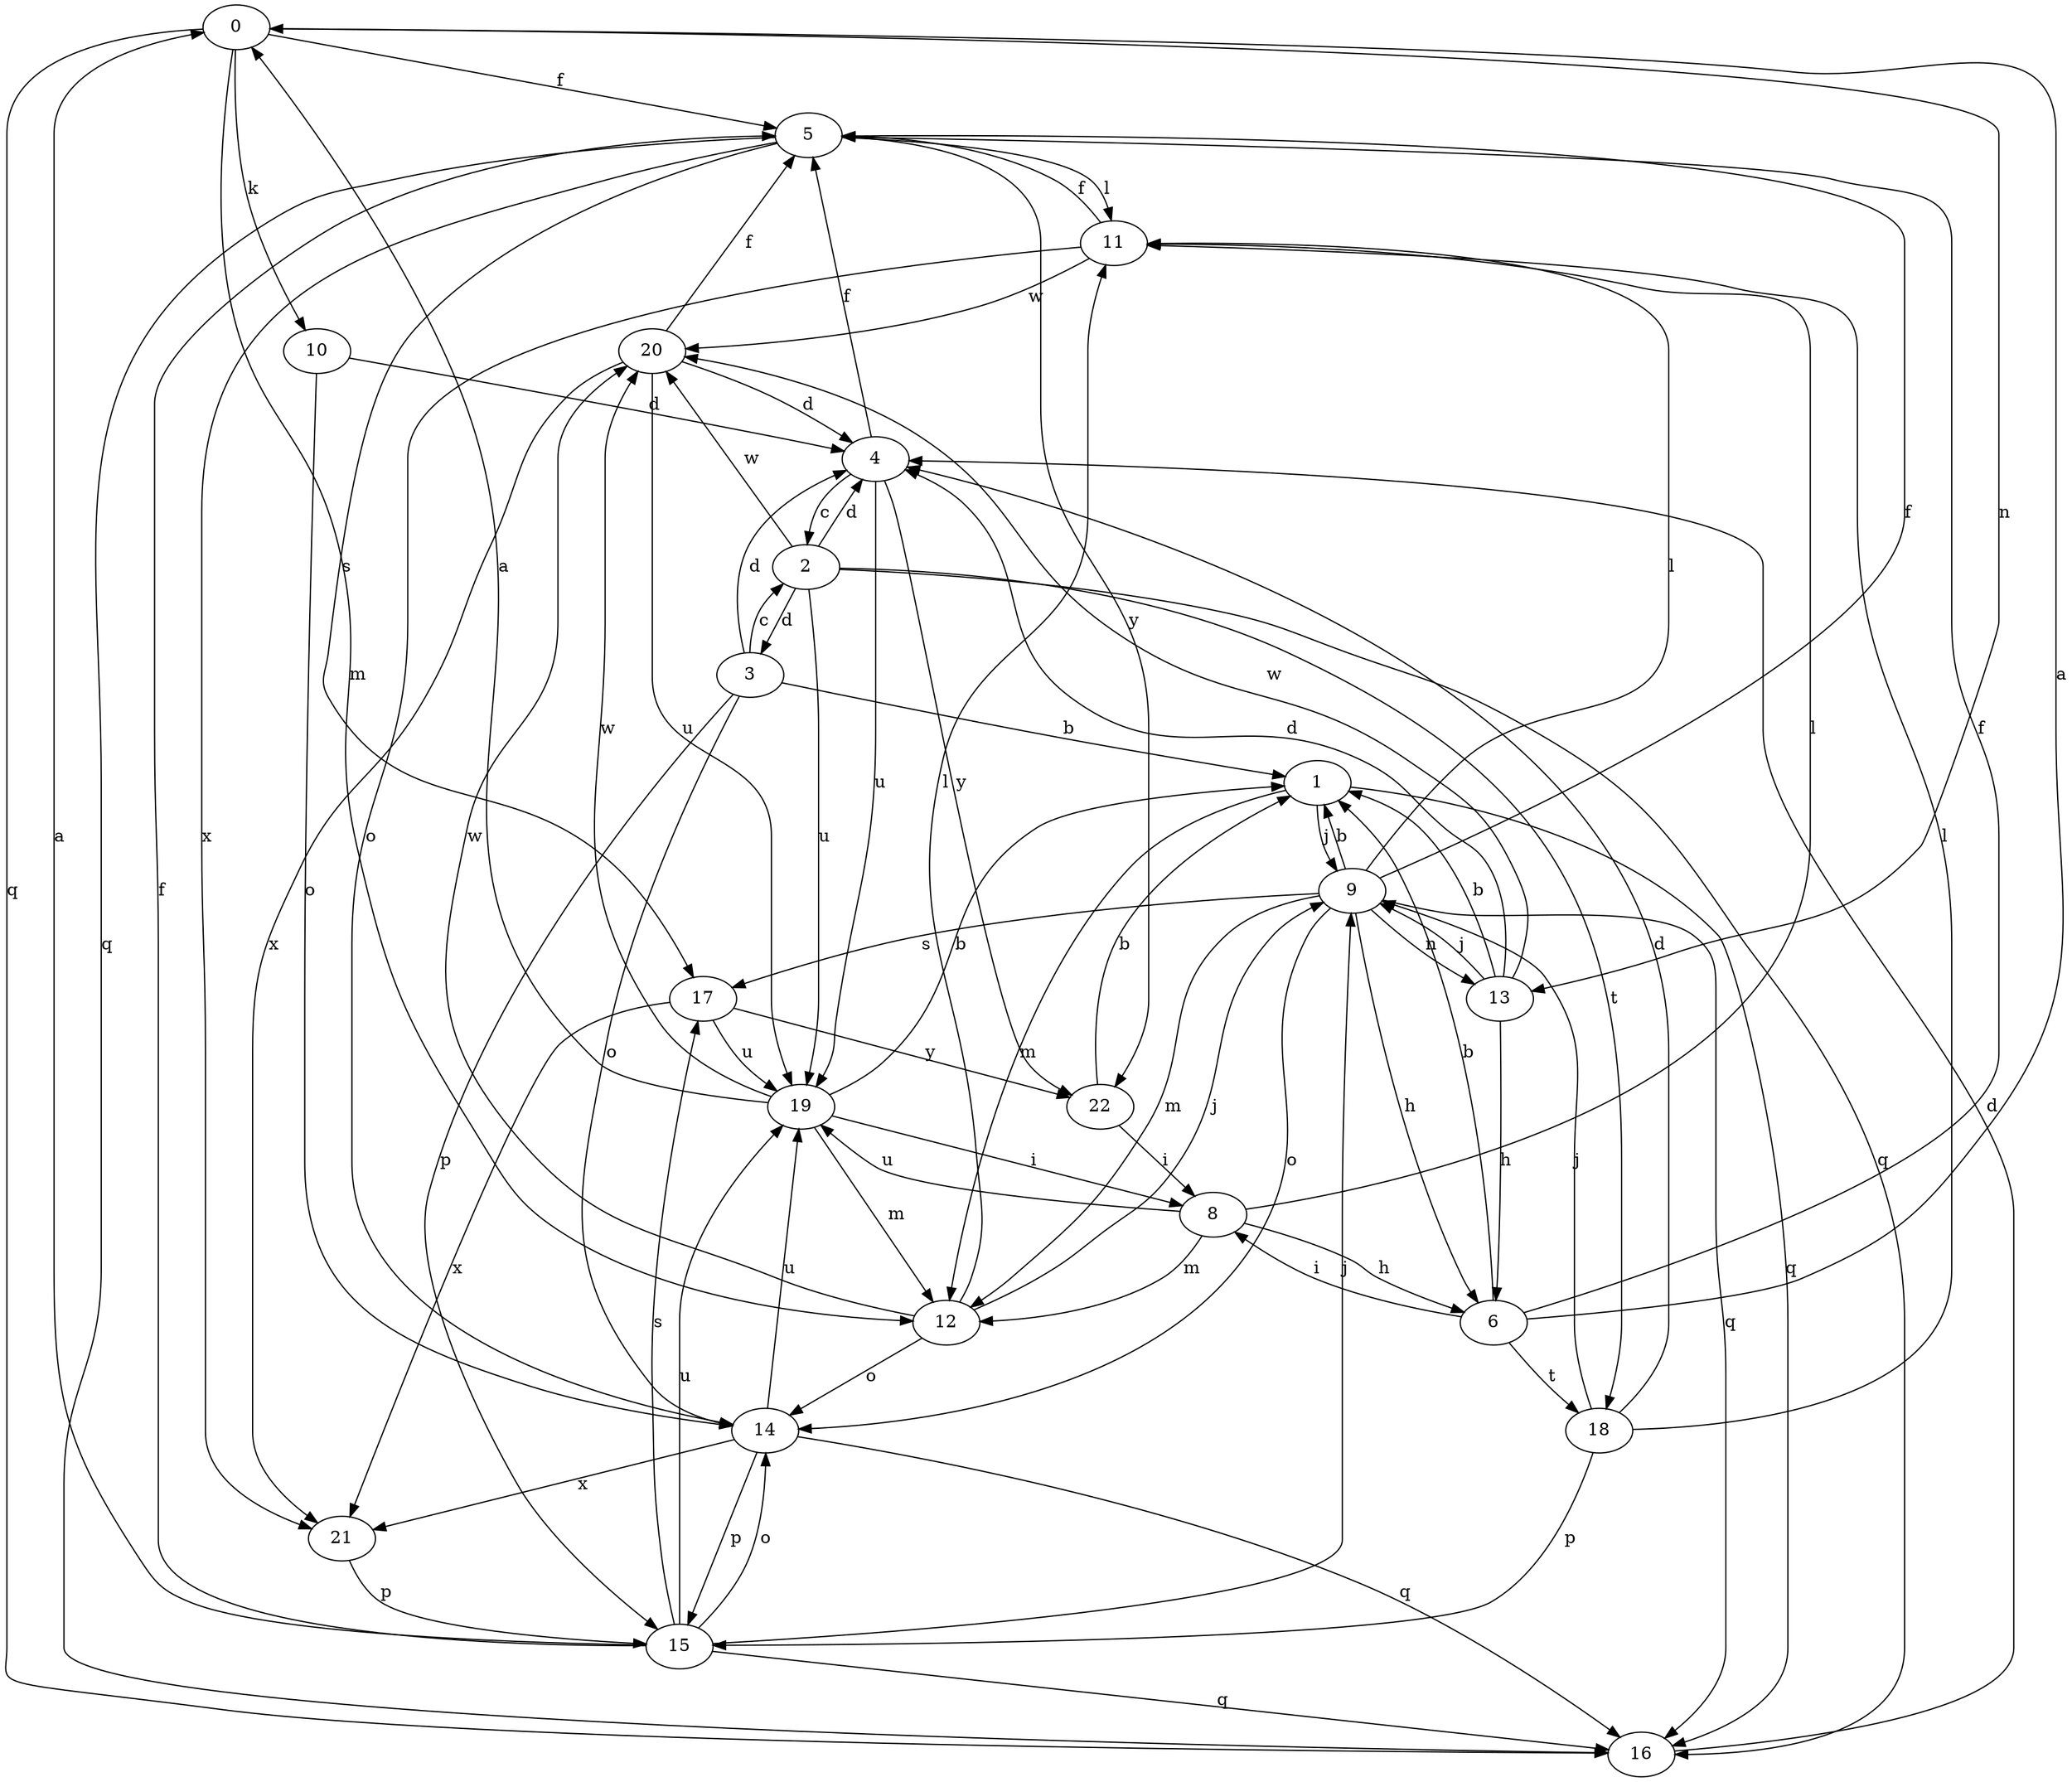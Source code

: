 strict digraph  {
0;
1;
2;
3;
4;
5;
6;
8;
9;
10;
11;
12;
13;
14;
15;
16;
17;
18;
19;
20;
21;
22;
0 -> 5  [label=f];
0 -> 10  [label=k];
0 -> 12  [label=m];
0 -> 13  [label=n];
0 -> 16  [label=q];
1 -> 9  [label=j];
1 -> 12  [label=m];
1 -> 16  [label=q];
2 -> 3  [label=d];
2 -> 4  [label=d];
2 -> 16  [label=q];
2 -> 18  [label=t];
2 -> 19  [label=u];
2 -> 20  [label=w];
3 -> 1  [label=b];
3 -> 2  [label=c];
3 -> 4  [label=d];
3 -> 14  [label=o];
3 -> 15  [label=p];
4 -> 2  [label=c];
4 -> 5  [label=f];
4 -> 19  [label=u];
4 -> 22  [label=y];
5 -> 11  [label=l];
5 -> 16  [label=q];
5 -> 17  [label=s];
5 -> 21  [label=x];
5 -> 22  [label=y];
6 -> 0  [label=a];
6 -> 1  [label=b];
6 -> 5  [label=f];
6 -> 8  [label=i];
6 -> 18  [label=t];
8 -> 6  [label=h];
8 -> 11  [label=l];
8 -> 12  [label=m];
8 -> 19  [label=u];
9 -> 1  [label=b];
9 -> 5  [label=f];
9 -> 6  [label=h];
9 -> 11  [label=l];
9 -> 12  [label=m];
9 -> 13  [label=n];
9 -> 14  [label=o];
9 -> 16  [label=q];
9 -> 17  [label=s];
10 -> 4  [label=d];
10 -> 14  [label=o];
11 -> 5  [label=f];
11 -> 14  [label=o];
11 -> 20  [label=w];
12 -> 9  [label=j];
12 -> 11  [label=l];
12 -> 14  [label=o];
12 -> 20  [label=w];
13 -> 1  [label=b];
13 -> 4  [label=d];
13 -> 6  [label=h];
13 -> 9  [label=j];
13 -> 20  [label=w];
14 -> 15  [label=p];
14 -> 16  [label=q];
14 -> 19  [label=u];
14 -> 21  [label=x];
15 -> 0  [label=a];
15 -> 5  [label=f];
15 -> 9  [label=j];
15 -> 14  [label=o];
15 -> 16  [label=q];
15 -> 17  [label=s];
15 -> 19  [label=u];
16 -> 4  [label=d];
17 -> 19  [label=u];
17 -> 21  [label=x];
17 -> 22  [label=y];
18 -> 4  [label=d];
18 -> 9  [label=j];
18 -> 11  [label=l];
18 -> 15  [label=p];
19 -> 0  [label=a];
19 -> 1  [label=b];
19 -> 8  [label=i];
19 -> 12  [label=m];
19 -> 20  [label=w];
20 -> 4  [label=d];
20 -> 5  [label=f];
20 -> 19  [label=u];
20 -> 21  [label=x];
21 -> 15  [label=p];
22 -> 1  [label=b];
22 -> 8  [label=i];
}
